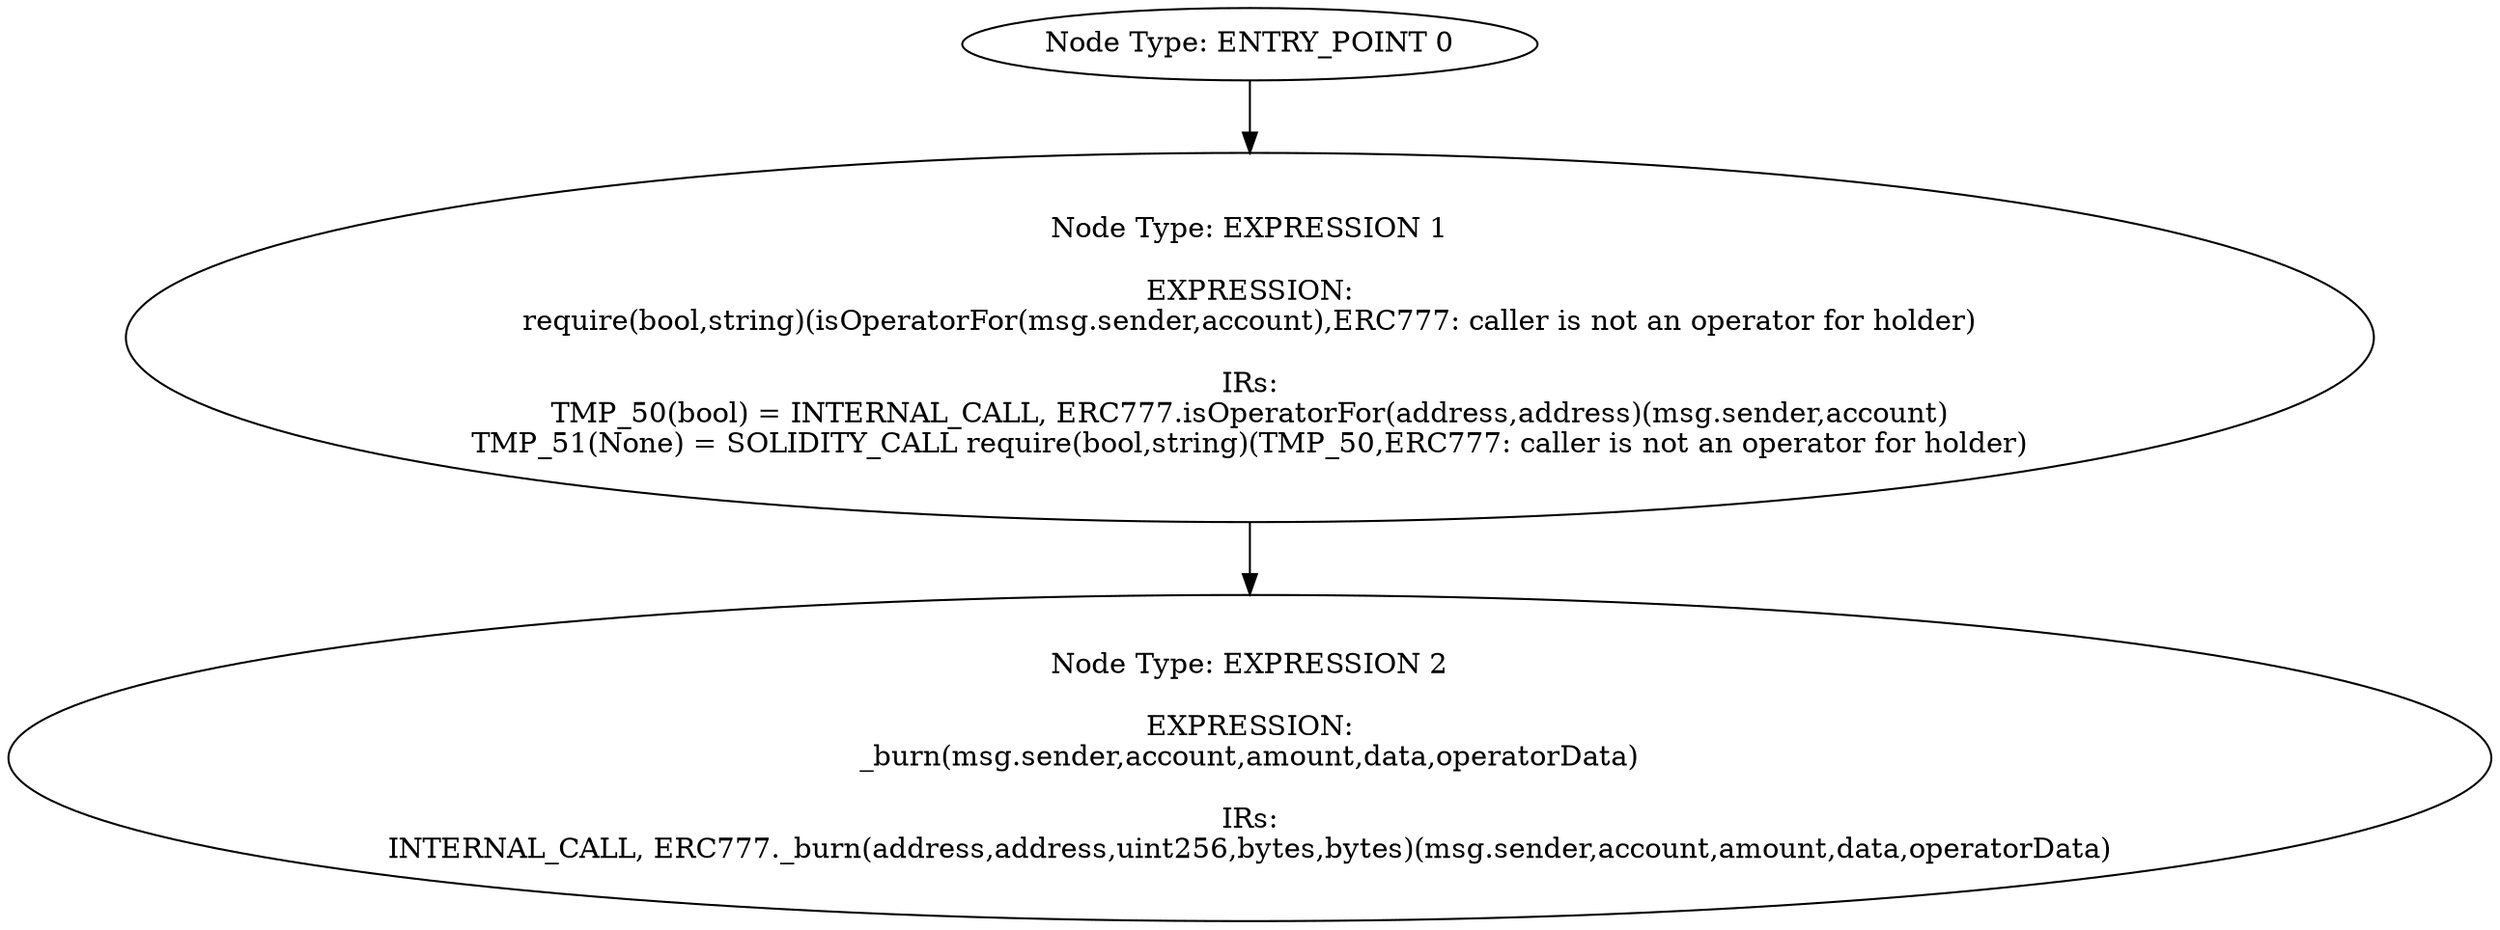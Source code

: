 digraph{
0[label="Node Type: ENTRY_POINT 0
"];
0->1;
1[label="Node Type: EXPRESSION 1

EXPRESSION:
require(bool,string)(isOperatorFor(msg.sender,account),ERC777: caller is not an operator for holder)

IRs:
TMP_50(bool) = INTERNAL_CALL, ERC777.isOperatorFor(address,address)(msg.sender,account)
TMP_51(None) = SOLIDITY_CALL require(bool,string)(TMP_50,ERC777: caller is not an operator for holder)"];
1->2;
2[label="Node Type: EXPRESSION 2

EXPRESSION:
_burn(msg.sender,account,amount,data,operatorData)

IRs:
INTERNAL_CALL, ERC777._burn(address,address,uint256,bytes,bytes)(msg.sender,account,amount,data,operatorData)"];
}
